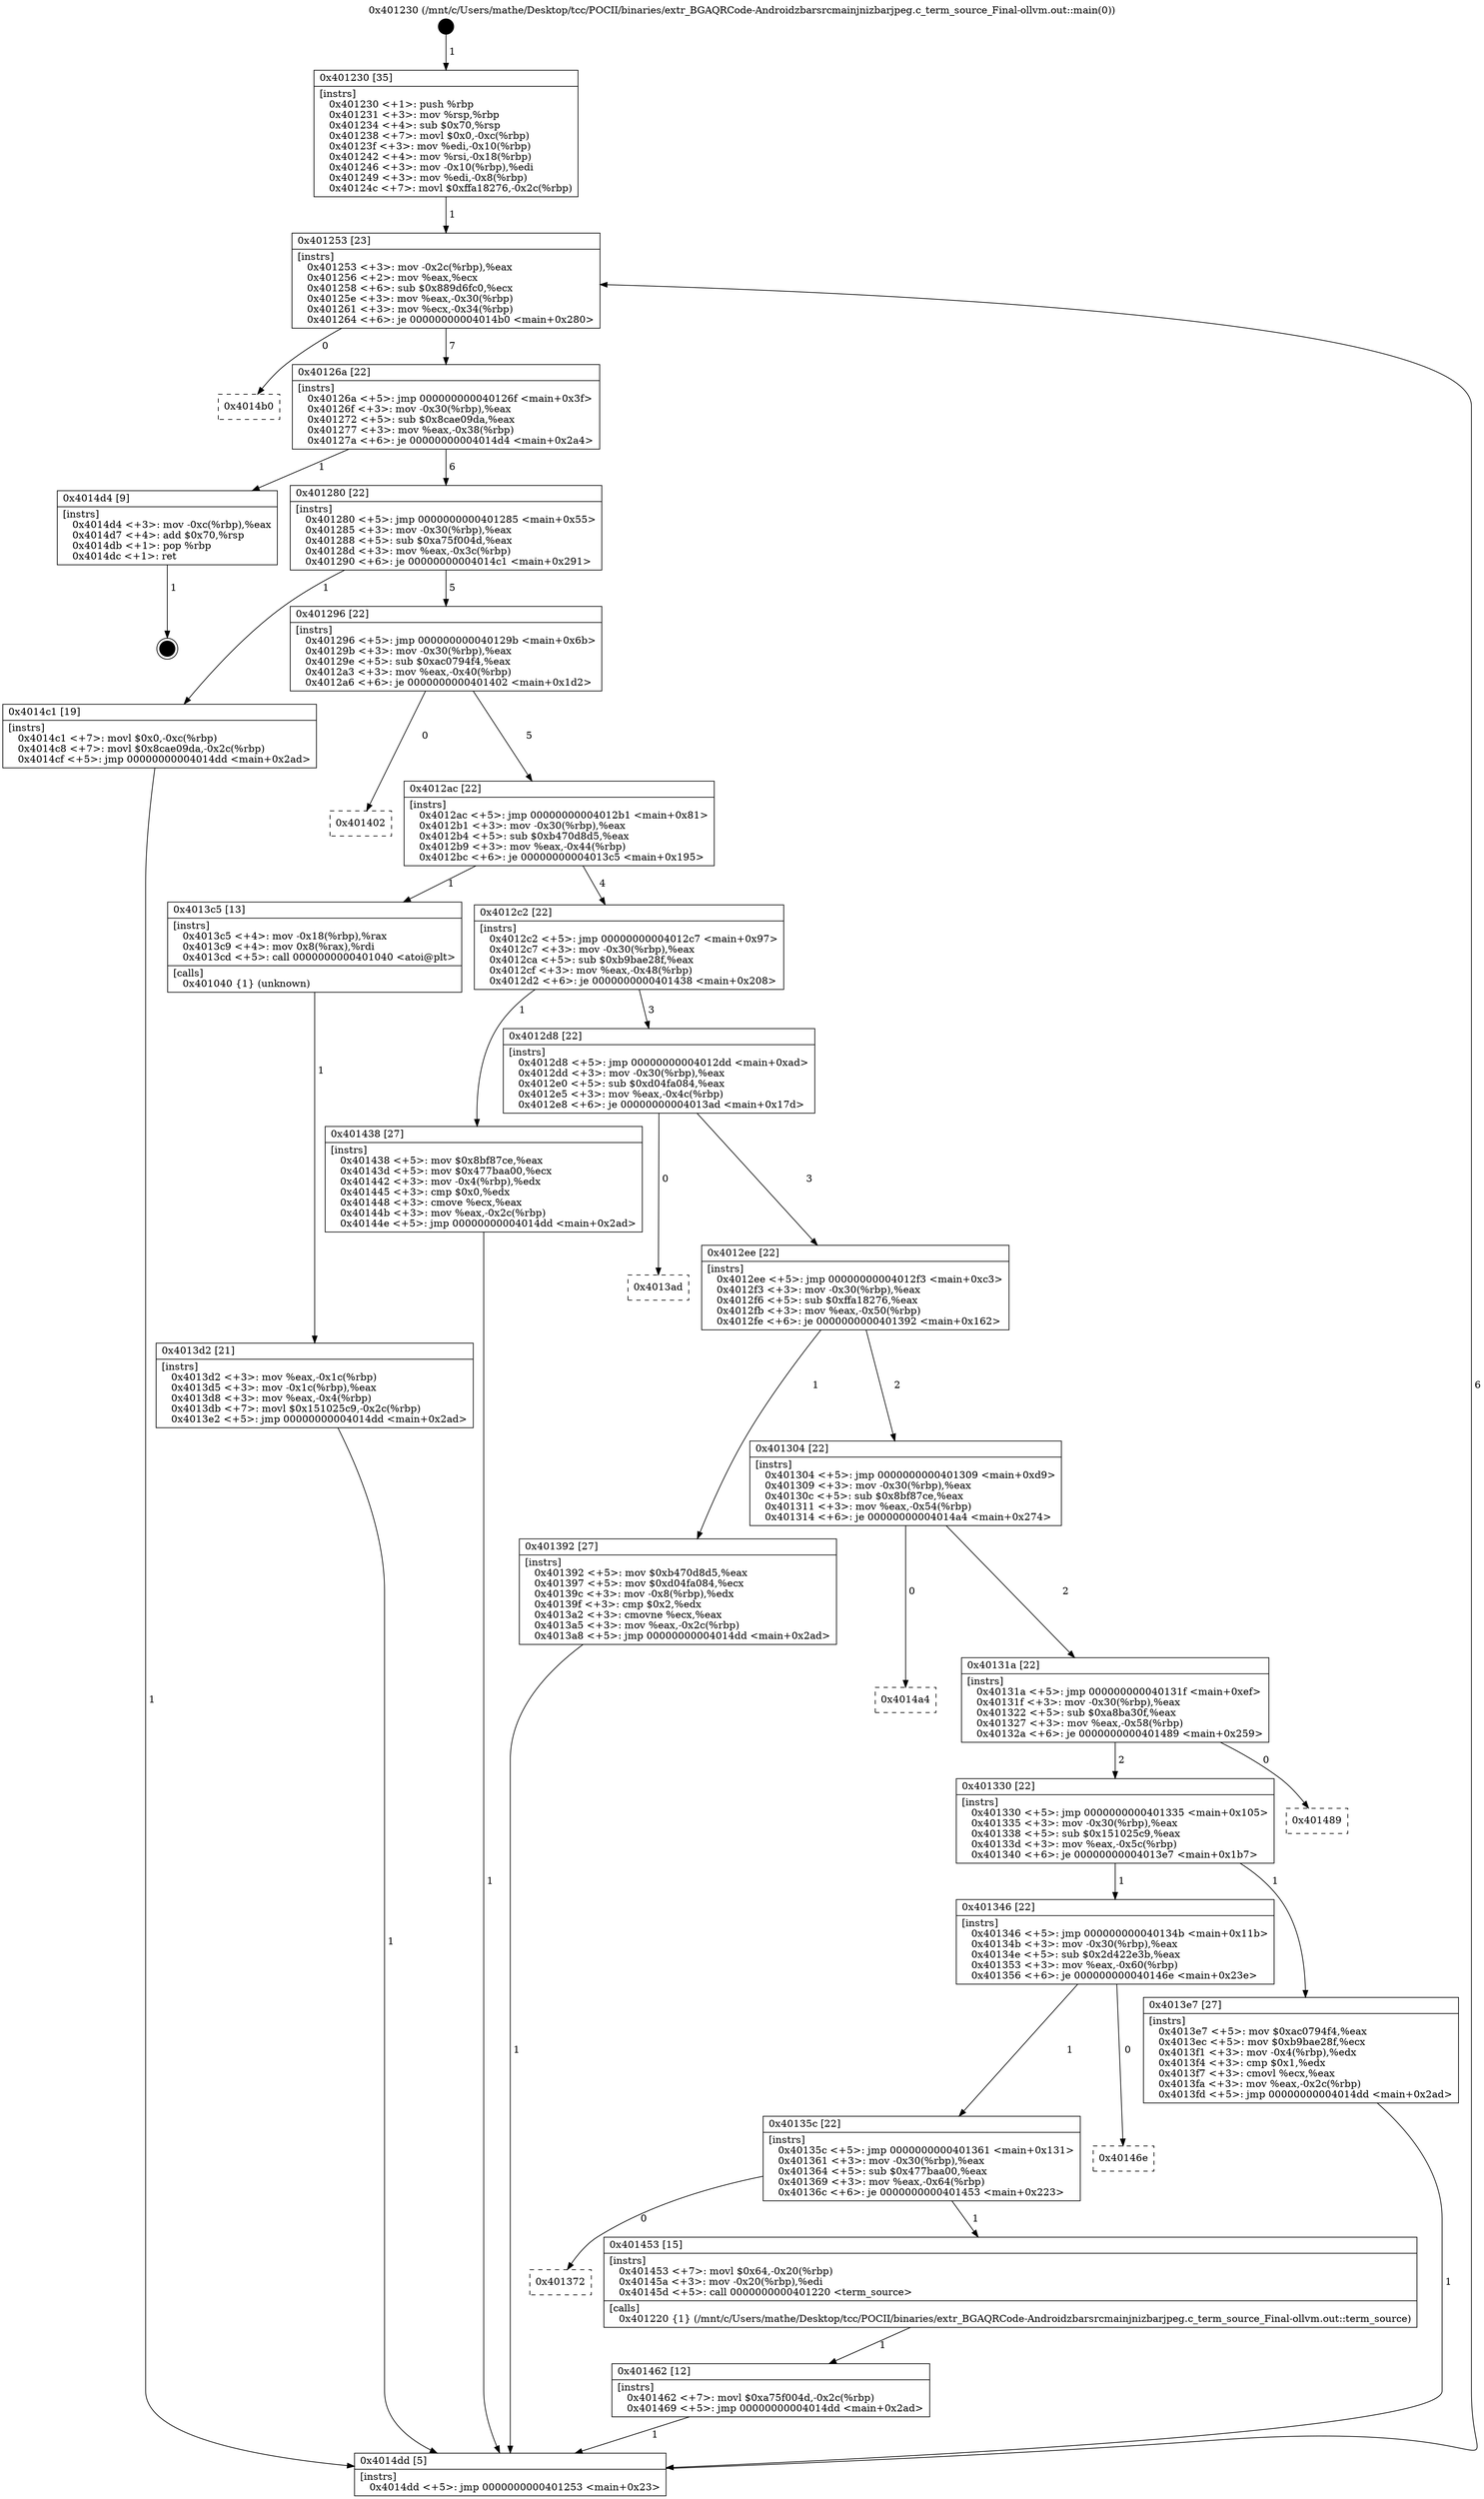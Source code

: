 digraph "0x401230" {
  label = "0x401230 (/mnt/c/Users/mathe/Desktop/tcc/POCII/binaries/extr_BGAQRCode-Androidzbarsrcmainjnizbarjpeg.c_term_source_Final-ollvm.out::main(0))"
  labelloc = "t"
  node[shape=record]

  Entry [label="",width=0.3,height=0.3,shape=circle,fillcolor=black,style=filled]
  "0x401253" [label="{
     0x401253 [23]\l
     | [instrs]\l
     &nbsp;&nbsp;0x401253 \<+3\>: mov -0x2c(%rbp),%eax\l
     &nbsp;&nbsp;0x401256 \<+2\>: mov %eax,%ecx\l
     &nbsp;&nbsp;0x401258 \<+6\>: sub $0x889d6fc0,%ecx\l
     &nbsp;&nbsp;0x40125e \<+3\>: mov %eax,-0x30(%rbp)\l
     &nbsp;&nbsp;0x401261 \<+3\>: mov %ecx,-0x34(%rbp)\l
     &nbsp;&nbsp;0x401264 \<+6\>: je 00000000004014b0 \<main+0x280\>\l
  }"]
  "0x4014b0" [label="{
     0x4014b0\l
  }", style=dashed]
  "0x40126a" [label="{
     0x40126a [22]\l
     | [instrs]\l
     &nbsp;&nbsp;0x40126a \<+5\>: jmp 000000000040126f \<main+0x3f\>\l
     &nbsp;&nbsp;0x40126f \<+3\>: mov -0x30(%rbp),%eax\l
     &nbsp;&nbsp;0x401272 \<+5\>: sub $0x8cae09da,%eax\l
     &nbsp;&nbsp;0x401277 \<+3\>: mov %eax,-0x38(%rbp)\l
     &nbsp;&nbsp;0x40127a \<+6\>: je 00000000004014d4 \<main+0x2a4\>\l
  }"]
  Exit [label="",width=0.3,height=0.3,shape=circle,fillcolor=black,style=filled,peripheries=2]
  "0x4014d4" [label="{
     0x4014d4 [9]\l
     | [instrs]\l
     &nbsp;&nbsp;0x4014d4 \<+3\>: mov -0xc(%rbp),%eax\l
     &nbsp;&nbsp;0x4014d7 \<+4\>: add $0x70,%rsp\l
     &nbsp;&nbsp;0x4014db \<+1\>: pop %rbp\l
     &nbsp;&nbsp;0x4014dc \<+1\>: ret\l
  }"]
  "0x401280" [label="{
     0x401280 [22]\l
     | [instrs]\l
     &nbsp;&nbsp;0x401280 \<+5\>: jmp 0000000000401285 \<main+0x55\>\l
     &nbsp;&nbsp;0x401285 \<+3\>: mov -0x30(%rbp),%eax\l
     &nbsp;&nbsp;0x401288 \<+5\>: sub $0xa75f004d,%eax\l
     &nbsp;&nbsp;0x40128d \<+3\>: mov %eax,-0x3c(%rbp)\l
     &nbsp;&nbsp;0x401290 \<+6\>: je 00000000004014c1 \<main+0x291\>\l
  }"]
  "0x401462" [label="{
     0x401462 [12]\l
     | [instrs]\l
     &nbsp;&nbsp;0x401462 \<+7\>: movl $0xa75f004d,-0x2c(%rbp)\l
     &nbsp;&nbsp;0x401469 \<+5\>: jmp 00000000004014dd \<main+0x2ad\>\l
  }"]
  "0x4014c1" [label="{
     0x4014c1 [19]\l
     | [instrs]\l
     &nbsp;&nbsp;0x4014c1 \<+7\>: movl $0x0,-0xc(%rbp)\l
     &nbsp;&nbsp;0x4014c8 \<+7\>: movl $0x8cae09da,-0x2c(%rbp)\l
     &nbsp;&nbsp;0x4014cf \<+5\>: jmp 00000000004014dd \<main+0x2ad\>\l
  }"]
  "0x401296" [label="{
     0x401296 [22]\l
     | [instrs]\l
     &nbsp;&nbsp;0x401296 \<+5\>: jmp 000000000040129b \<main+0x6b\>\l
     &nbsp;&nbsp;0x40129b \<+3\>: mov -0x30(%rbp),%eax\l
     &nbsp;&nbsp;0x40129e \<+5\>: sub $0xac0794f4,%eax\l
     &nbsp;&nbsp;0x4012a3 \<+3\>: mov %eax,-0x40(%rbp)\l
     &nbsp;&nbsp;0x4012a6 \<+6\>: je 0000000000401402 \<main+0x1d2\>\l
  }"]
  "0x401372" [label="{
     0x401372\l
  }", style=dashed]
  "0x401402" [label="{
     0x401402\l
  }", style=dashed]
  "0x4012ac" [label="{
     0x4012ac [22]\l
     | [instrs]\l
     &nbsp;&nbsp;0x4012ac \<+5\>: jmp 00000000004012b1 \<main+0x81\>\l
     &nbsp;&nbsp;0x4012b1 \<+3\>: mov -0x30(%rbp),%eax\l
     &nbsp;&nbsp;0x4012b4 \<+5\>: sub $0xb470d8d5,%eax\l
     &nbsp;&nbsp;0x4012b9 \<+3\>: mov %eax,-0x44(%rbp)\l
     &nbsp;&nbsp;0x4012bc \<+6\>: je 00000000004013c5 \<main+0x195\>\l
  }"]
  "0x401453" [label="{
     0x401453 [15]\l
     | [instrs]\l
     &nbsp;&nbsp;0x401453 \<+7\>: movl $0x64,-0x20(%rbp)\l
     &nbsp;&nbsp;0x40145a \<+3\>: mov -0x20(%rbp),%edi\l
     &nbsp;&nbsp;0x40145d \<+5\>: call 0000000000401220 \<term_source\>\l
     | [calls]\l
     &nbsp;&nbsp;0x401220 \{1\} (/mnt/c/Users/mathe/Desktop/tcc/POCII/binaries/extr_BGAQRCode-Androidzbarsrcmainjnizbarjpeg.c_term_source_Final-ollvm.out::term_source)\l
  }"]
  "0x4013c5" [label="{
     0x4013c5 [13]\l
     | [instrs]\l
     &nbsp;&nbsp;0x4013c5 \<+4\>: mov -0x18(%rbp),%rax\l
     &nbsp;&nbsp;0x4013c9 \<+4\>: mov 0x8(%rax),%rdi\l
     &nbsp;&nbsp;0x4013cd \<+5\>: call 0000000000401040 \<atoi@plt\>\l
     | [calls]\l
     &nbsp;&nbsp;0x401040 \{1\} (unknown)\l
  }"]
  "0x4012c2" [label="{
     0x4012c2 [22]\l
     | [instrs]\l
     &nbsp;&nbsp;0x4012c2 \<+5\>: jmp 00000000004012c7 \<main+0x97\>\l
     &nbsp;&nbsp;0x4012c7 \<+3\>: mov -0x30(%rbp),%eax\l
     &nbsp;&nbsp;0x4012ca \<+5\>: sub $0xb9bae28f,%eax\l
     &nbsp;&nbsp;0x4012cf \<+3\>: mov %eax,-0x48(%rbp)\l
     &nbsp;&nbsp;0x4012d2 \<+6\>: je 0000000000401438 \<main+0x208\>\l
  }"]
  "0x40135c" [label="{
     0x40135c [22]\l
     | [instrs]\l
     &nbsp;&nbsp;0x40135c \<+5\>: jmp 0000000000401361 \<main+0x131\>\l
     &nbsp;&nbsp;0x401361 \<+3\>: mov -0x30(%rbp),%eax\l
     &nbsp;&nbsp;0x401364 \<+5\>: sub $0x477baa00,%eax\l
     &nbsp;&nbsp;0x401369 \<+3\>: mov %eax,-0x64(%rbp)\l
     &nbsp;&nbsp;0x40136c \<+6\>: je 0000000000401453 \<main+0x223\>\l
  }"]
  "0x401438" [label="{
     0x401438 [27]\l
     | [instrs]\l
     &nbsp;&nbsp;0x401438 \<+5\>: mov $0x8bf87ce,%eax\l
     &nbsp;&nbsp;0x40143d \<+5\>: mov $0x477baa00,%ecx\l
     &nbsp;&nbsp;0x401442 \<+3\>: mov -0x4(%rbp),%edx\l
     &nbsp;&nbsp;0x401445 \<+3\>: cmp $0x0,%edx\l
     &nbsp;&nbsp;0x401448 \<+3\>: cmove %ecx,%eax\l
     &nbsp;&nbsp;0x40144b \<+3\>: mov %eax,-0x2c(%rbp)\l
     &nbsp;&nbsp;0x40144e \<+5\>: jmp 00000000004014dd \<main+0x2ad\>\l
  }"]
  "0x4012d8" [label="{
     0x4012d8 [22]\l
     | [instrs]\l
     &nbsp;&nbsp;0x4012d8 \<+5\>: jmp 00000000004012dd \<main+0xad\>\l
     &nbsp;&nbsp;0x4012dd \<+3\>: mov -0x30(%rbp),%eax\l
     &nbsp;&nbsp;0x4012e0 \<+5\>: sub $0xd04fa084,%eax\l
     &nbsp;&nbsp;0x4012e5 \<+3\>: mov %eax,-0x4c(%rbp)\l
     &nbsp;&nbsp;0x4012e8 \<+6\>: je 00000000004013ad \<main+0x17d\>\l
  }"]
  "0x40146e" [label="{
     0x40146e\l
  }", style=dashed]
  "0x4013ad" [label="{
     0x4013ad\l
  }", style=dashed]
  "0x4012ee" [label="{
     0x4012ee [22]\l
     | [instrs]\l
     &nbsp;&nbsp;0x4012ee \<+5\>: jmp 00000000004012f3 \<main+0xc3\>\l
     &nbsp;&nbsp;0x4012f3 \<+3\>: mov -0x30(%rbp),%eax\l
     &nbsp;&nbsp;0x4012f6 \<+5\>: sub $0xffa18276,%eax\l
     &nbsp;&nbsp;0x4012fb \<+3\>: mov %eax,-0x50(%rbp)\l
     &nbsp;&nbsp;0x4012fe \<+6\>: je 0000000000401392 \<main+0x162\>\l
  }"]
  "0x401346" [label="{
     0x401346 [22]\l
     | [instrs]\l
     &nbsp;&nbsp;0x401346 \<+5\>: jmp 000000000040134b \<main+0x11b\>\l
     &nbsp;&nbsp;0x40134b \<+3\>: mov -0x30(%rbp),%eax\l
     &nbsp;&nbsp;0x40134e \<+5\>: sub $0x2d422e3b,%eax\l
     &nbsp;&nbsp;0x401353 \<+3\>: mov %eax,-0x60(%rbp)\l
     &nbsp;&nbsp;0x401356 \<+6\>: je 000000000040146e \<main+0x23e\>\l
  }"]
  "0x401392" [label="{
     0x401392 [27]\l
     | [instrs]\l
     &nbsp;&nbsp;0x401392 \<+5\>: mov $0xb470d8d5,%eax\l
     &nbsp;&nbsp;0x401397 \<+5\>: mov $0xd04fa084,%ecx\l
     &nbsp;&nbsp;0x40139c \<+3\>: mov -0x8(%rbp),%edx\l
     &nbsp;&nbsp;0x40139f \<+3\>: cmp $0x2,%edx\l
     &nbsp;&nbsp;0x4013a2 \<+3\>: cmovne %ecx,%eax\l
     &nbsp;&nbsp;0x4013a5 \<+3\>: mov %eax,-0x2c(%rbp)\l
     &nbsp;&nbsp;0x4013a8 \<+5\>: jmp 00000000004014dd \<main+0x2ad\>\l
  }"]
  "0x401304" [label="{
     0x401304 [22]\l
     | [instrs]\l
     &nbsp;&nbsp;0x401304 \<+5\>: jmp 0000000000401309 \<main+0xd9\>\l
     &nbsp;&nbsp;0x401309 \<+3\>: mov -0x30(%rbp),%eax\l
     &nbsp;&nbsp;0x40130c \<+5\>: sub $0x8bf87ce,%eax\l
     &nbsp;&nbsp;0x401311 \<+3\>: mov %eax,-0x54(%rbp)\l
     &nbsp;&nbsp;0x401314 \<+6\>: je 00000000004014a4 \<main+0x274\>\l
  }"]
  "0x4014dd" [label="{
     0x4014dd [5]\l
     | [instrs]\l
     &nbsp;&nbsp;0x4014dd \<+5\>: jmp 0000000000401253 \<main+0x23\>\l
  }"]
  "0x401230" [label="{
     0x401230 [35]\l
     | [instrs]\l
     &nbsp;&nbsp;0x401230 \<+1\>: push %rbp\l
     &nbsp;&nbsp;0x401231 \<+3\>: mov %rsp,%rbp\l
     &nbsp;&nbsp;0x401234 \<+4\>: sub $0x70,%rsp\l
     &nbsp;&nbsp;0x401238 \<+7\>: movl $0x0,-0xc(%rbp)\l
     &nbsp;&nbsp;0x40123f \<+3\>: mov %edi,-0x10(%rbp)\l
     &nbsp;&nbsp;0x401242 \<+4\>: mov %rsi,-0x18(%rbp)\l
     &nbsp;&nbsp;0x401246 \<+3\>: mov -0x10(%rbp),%edi\l
     &nbsp;&nbsp;0x401249 \<+3\>: mov %edi,-0x8(%rbp)\l
     &nbsp;&nbsp;0x40124c \<+7\>: movl $0xffa18276,-0x2c(%rbp)\l
  }"]
  "0x4013d2" [label="{
     0x4013d2 [21]\l
     | [instrs]\l
     &nbsp;&nbsp;0x4013d2 \<+3\>: mov %eax,-0x1c(%rbp)\l
     &nbsp;&nbsp;0x4013d5 \<+3\>: mov -0x1c(%rbp),%eax\l
     &nbsp;&nbsp;0x4013d8 \<+3\>: mov %eax,-0x4(%rbp)\l
     &nbsp;&nbsp;0x4013db \<+7\>: movl $0x151025c9,-0x2c(%rbp)\l
     &nbsp;&nbsp;0x4013e2 \<+5\>: jmp 00000000004014dd \<main+0x2ad\>\l
  }"]
  "0x4013e7" [label="{
     0x4013e7 [27]\l
     | [instrs]\l
     &nbsp;&nbsp;0x4013e7 \<+5\>: mov $0xac0794f4,%eax\l
     &nbsp;&nbsp;0x4013ec \<+5\>: mov $0xb9bae28f,%ecx\l
     &nbsp;&nbsp;0x4013f1 \<+3\>: mov -0x4(%rbp),%edx\l
     &nbsp;&nbsp;0x4013f4 \<+3\>: cmp $0x1,%edx\l
     &nbsp;&nbsp;0x4013f7 \<+3\>: cmovl %ecx,%eax\l
     &nbsp;&nbsp;0x4013fa \<+3\>: mov %eax,-0x2c(%rbp)\l
     &nbsp;&nbsp;0x4013fd \<+5\>: jmp 00000000004014dd \<main+0x2ad\>\l
  }"]
  "0x4014a4" [label="{
     0x4014a4\l
  }", style=dashed]
  "0x40131a" [label="{
     0x40131a [22]\l
     | [instrs]\l
     &nbsp;&nbsp;0x40131a \<+5\>: jmp 000000000040131f \<main+0xef\>\l
     &nbsp;&nbsp;0x40131f \<+3\>: mov -0x30(%rbp),%eax\l
     &nbsp;&nbsp;0x401322 \<+5\>: sub $0xa8ba30f,%eax\l
     &nbsp;&nbsp;0x401327 \<+3\>: mov %eax,-0x58(%rbp)\l
     &nbsp;&nbsp;0x40132a \<+6\>: je 0000000000401489 \<main+0x259\>\l
  }"]
  "0x401330" [label="{
     0x401330 [22]\l
     | [instrs]\l
     &nbsp;&nbsp;0x401330 \<+5\>: jmp 0000000000401335 \<main+0x105\>\l
     &nbsp;&nbsp;0x401335 \<+3\>: mov -0x30(%rbp),%eax\l
     &nbsp;&nbsp;0x401338 \<+5\>: sub $0x151025c9,%eax\l
     &nbsp;&nbsp;0x40133d \<+3\>: mov %eax,-0x5c(%rbp)\l
     &nbsp;&nbsp;0x401340 \<+6\>: je 00000000004013e7 \<main+0x1b7\>\l
  }"]
  "0x401489" [label="{
     0x401489\l
  }", style=dashed]
  Entry -> "0x401230" [label=" 1"]
  "0x401253" -> "0x4014b0" [label=" 0"]
  "0x401253" -> "0x40126a" [label=" 7"]
  "0x4014d4" -> Exit [label=" 1"]
  "0x40126a" -> "0x4014d4" [label=" 1"]
  "0x40126a" -> "0x401280" [label=" 6"]
  "0x4014c1" -> "0x4014dd" [label=" 1"]
  "0x401280" -> "0x4014c1" [label=" 1"]
  "0x401280" -> "0x401296" [label=" 5"]
  "0x401462" -> "0x4014dd" [label=" 1"]
  "0x401296" -> "0x401402" [label=" 0"]
  "0x401296" -> "0x4012ac" [label=" 5"]
  "0x401453" -> "0x401462" [label=" 1"]
  "0x4012ac" -> "0x4013c5" [label=" 1"]
  "0x4012ac" -> "0x4012c2" [label=" 4"]
  "0x40135c" -> "0x401372" [label=" 0"]
  "0x4012c2" -> "0x401438" [label=" 1"]
  "0x4012c2" -> "0x4012d8" [label=" 3"]
  "0x40135c" -> "0x401453" [label=" 1"]
  "0x4012d8" -> "0x4013ad" [label=" 0"]
  "0x4012d8" -> "0x4012ee" [label=" 3"]
  "0x401346" -> "0x40135c" [label=" 1"]
  "0x4012ee" -> "0x401392" [label=" 1"]
  "0x4012ee" -> "0x401304" [label=" 2"]
  "0x401392" -> "0x4014dd" [label=" 1"]
  "0x401230" -> "0x401253" [label=" 1"]
  "0x4014dd" -> "0x401253" [label=" 6"]
  "0x4013c5" -> "0x4013d2" [label=" 1"]
  "0x4013d2" -> "0x4014dd" [label=" 1"]
  "0x401346" -> "0x40146e" [label=" 0"]
  "0x401304" -> "0x4014a4" [label=" 0"]
  "0x401304" -> "0x40131a" [label=" 2"]
  "0x401438" -> "0x4014dd" [label=" 1"]
  "0x40131a" -> "0x401489" [label=" 0"]
  "0x40131a" -> "0x401330" [label=" 2"]
  "0x4013e7" -> "0x4014dd" [label=" 1"]
  "0x401330" -> "0x4013e7" [label=" 1"]
  "0x401330" -> "0x401346" [label=" 1"]
}
